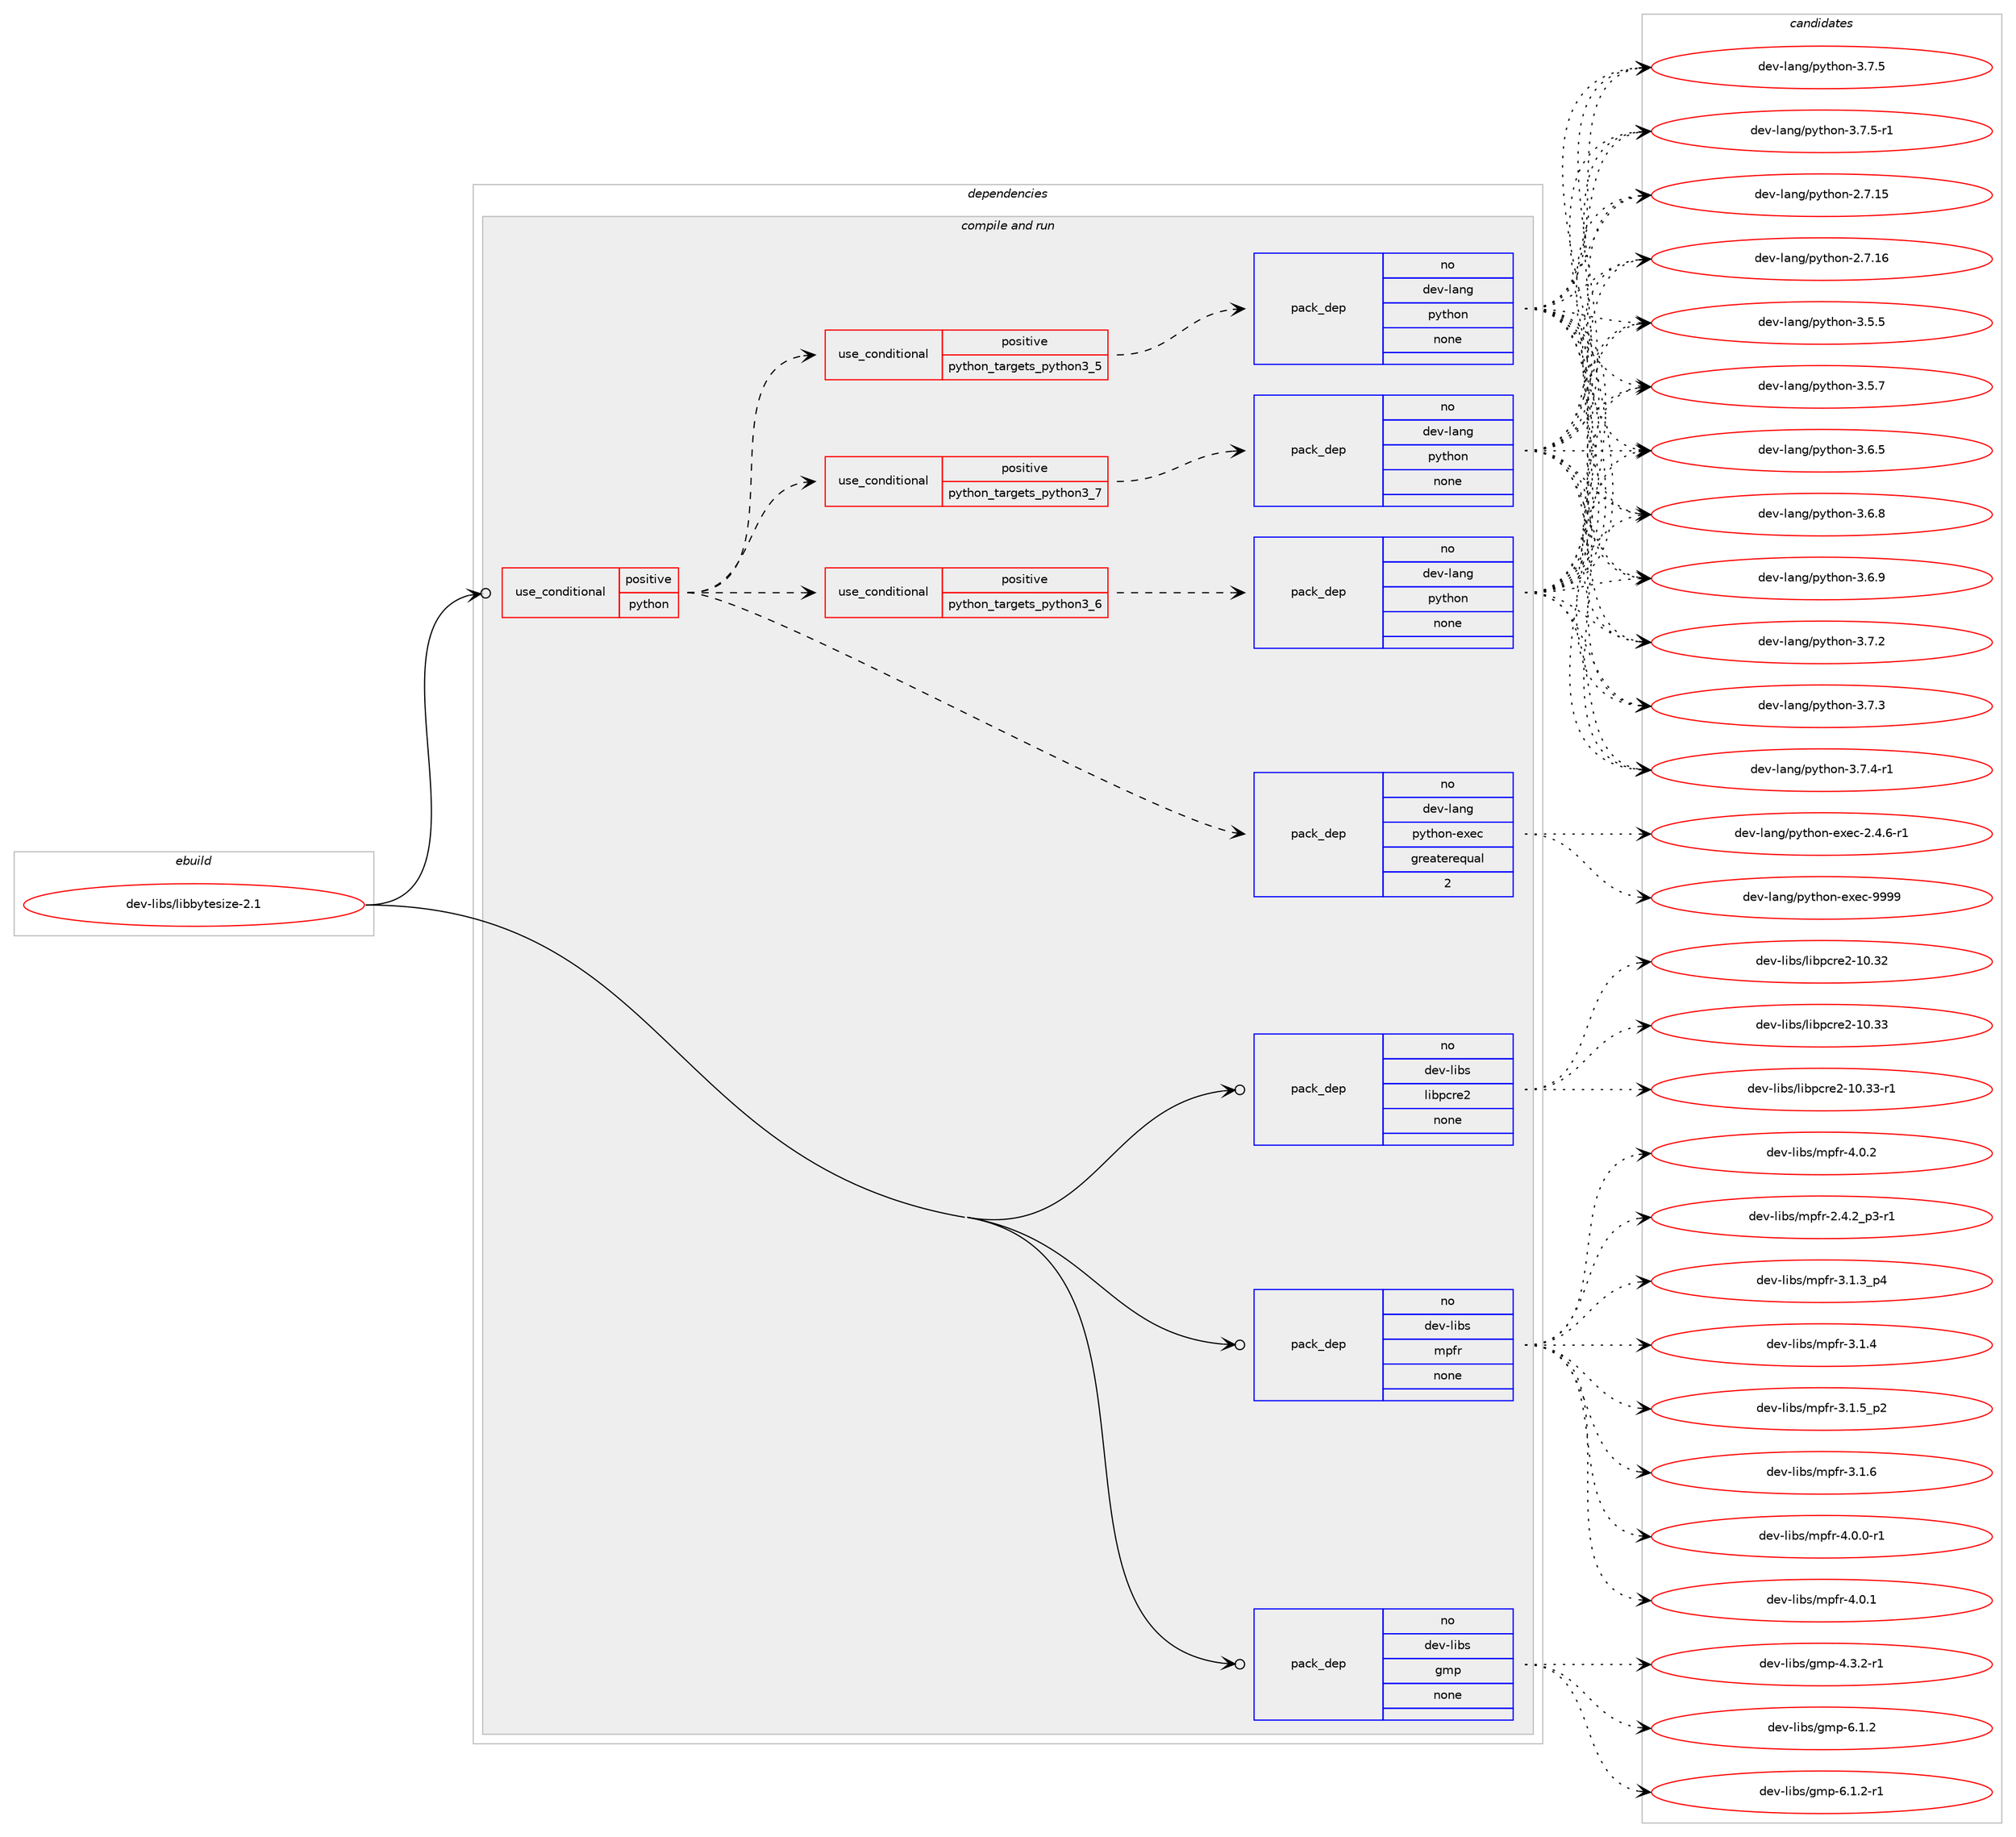 digraph prolog {

# *************
# Graph options
# *************

newrank=true;
concentrate=true;
compound=true;
graph [rankdir=LR,fontname=Helvetica,fontsize=10,ranksep=1.5];#, ranksep=2.5, nodesep=0.2];
edge  [arrowhead=vee];
node  [fontname=Helvetica,fontsize=10];

# **********
# The ebuild
# **********

subgraph cluster_leftcol {
color=gray;
rank=same;
label=<<i>ebuild</i>>;
id [label="dev-libs/libbytesize-2.1", color=red, width=4, href="../dev-libs/libbytesize-2.1.svg"];
}

# ****************
# The dependencies
# ****************

subgraph cluster_midcol {
color=gray;
label=<<i>dependencies</i>>;
subgraph cluster_compile {
fillcolor="#eeeeee";
style=filled;
label=<<i>compile</i>>;
}
subgraph cluster_compileandrun {
fillcolor="#eeeeee";
style=filled;
label=<<i>compile and run</i>>;
subgraph cond131573 {
dependency564834 [label=<<TABLE BORDER="0" CELLBORDER="1" CELLSPACING="0" CELLPADDING="4"><TR><TD ROWSPAN="3" CELLPADDING="10">use_conditional</TD></TR><TR><TD>positive</TD></TR><TR><TD>python</TD></TR></TABLE>>, shape=none, color=red];
subgraph cond131574 {
dependency564835 [label=<<TABLE BORDER="0" CELLBORDER="1" CELLSPACING="0" CELLPADDING="4"><TR><TD ROWSPAN="3" CELLPADDING="10">use_conditional</TD></TR><TR><TD>positive</TD></TR><TR><TD>python_targets_python3_5</TD></TR></TABLE>>, shape=none, color=red];
subgraph pack421825 {
dependency564836 [label=<<TABLE BORDER="0" CELLBORDER="1" CELLSPACING="0" CELLPADDING="4" WIDTH="220"><TR><TD ROWSPAN="6" CELLPADDING="30">pack_dep</TD></TR><TR><TD WIDTH="110">no</TD></TR><TR><TD>dev-lang</TD></TR><TR><TD>python</TD></TR><TR><TD>none</TD></TR><TR><TD></TD></TR></TABLE>>, shape=none, color=blue];
}
dependency564835:e -> dependency564836:w [weight=20,style="dashed",arrowhead="vee"];
}
dependency564834:e -> dependency564835:w [weight=20,style="dashed",arrowhead="vee"];
subgraph cond131575 {
dependency564837 [label=<<TABLE BORDER="0" CELLBORDER="1" CELLSPACING="0" CELLPADDING="4"><TR><TD ROWSPAN="3" CELLPADDING="10">use_conditional</TD></TR><TR><TD>positive</TD></TR><TR><TD>python_targets_python3_6</TD></TR></TABLE>>, shape=none, color=red];
subgraph pack421826 {
dependency564838 [label=<<TABLE BORDER="0" CELLBORDER="1" CELLSPACING="0" CELLPADDING="4" WIDTH="220"><TR><TD ROWSPAN="6" CELLPADDING="30">pack_dep</TD></TR><TR><TD WIDTH="110">no</TD></TR><TR><TD>dev-lang</TD></TR><TR><TD>python</TD></TR><TR><TD>none</TD></TR><TR><TD></TD></TR></TABLE>>, shape=none, color=blue];
}
dependency564837:e -> dependency564838:w [weight=20,style="dashed",arrowhead="vee"];
}
dependency564834:e -> dependency564837:w [weight=20,style="dashed",arrowhead="vee"];
subgraph cond131576 {
dependency564839 [label=<<TABLE BORDER="0" CELLBORDER="1" CELLSPACING="0" CELLPADDING="4"><TR><TD ROWSPAN="3" CELLPADDING="10">use_conditional</TD></TR><TR><TD>positive</TD></TR><TR><TD>python_targets_python3_7</TD></TR></TABLE>>, shape=none, color=red];
subgraph pack421827 {
dependency564840 [label=<<TABLE BORDER="0" CELLBORDER="1" CELLSPACING="0" CELLPADDING="4" WIDTH="220"><TR><TD ROWSPAN="6" CELLPADDING="30">pack_dep</TD></TR><TR><TD WIDTH="110">no</TD></TR><TR><TD>dev-lang</TD></TR><TR><TD>python</TD></TR><TR><TD>none</TD></TR><TR><TD></TD></TR></TABLE>>, shape=none, color=blue];
}
dependency564839:e -> dependency564840:w [weight=20,style="dashed",arrowhead="vee"];
}
dependency564834:e -> dependency564839:w [weight=20,style="dashed",arrowhead="vee"];
subgraph pack421828 {
dependency564841 [label=<<TABLE BORDER="0" CELLBORDER="1" CELLSPACING="0" CELLPADDING="4" WIDTH="220"><TR><TD ROWSPAN="6" CELLPADDING="30">pack_dep</TD></TR><TR><TD WIDTH="110">no</TD></TR><TR><TD>dev-lang</TD></TR><TR><TD>python-exec</TD></TR><TR><TD>greaterequal</TD></TR><TR><TD>2</TD></TR></TABLE>>, shape=none, color=blue];
}
dependency564834:e -> dependency564841:w [weight=20,style="dashed",arrowhead="vee"];
}
id:e -> dependency564834:w [weight=20,style="solid",arrowhead="odotvee"];
subgraph pack421829 {
dependency564842 [label=<<TABLE BORDER="0" CELLBORDER="1" CELLSPACING="0" CELLPADDING="4" WIDTH="220"><TR><TD ROWSPAN="6" CELLPADDING="30">pack_dep</TD></TR><TR><TD WIDTH="110">no</TD></TR><TR><TD>dev-libs</TD></TR><TR><TD>gmp</TD></TR><TR><TD>none</TD></TR><TR><TD></TD></TR></TABLE>>, shape=none, color=blue];
}
id:e -> dependency564842:w [weight=20,style="solid",arrowhead="odotvee"];
subgraph pack421830 {
dependency564843 [label=<<TABLE BORDER="0" CELLBORDER="1" CELLSPACING="0" CELLPADDING="4" WIDTH="220"><TR><TD ROWSPAN="6" CELLPADDING="30">pack_dep</TD></TR><TR><TD WIDTH="110">no</TD></TR><TR><TD>dev-libs</TD></TR><TR><TD>libpcre2</TD></TR><TR><TD>none</TD></TR><TR><TD></TD></TR></TABLE>>, shape=none, color=blue];
}
id:e -> dependency564843:w [weight=20,style="solid",arrowhead="odotvee"];
subgraph pack421831 {
dependency564844 [label=<<TABLE BORDER="0" CELLBORDER="1" CELLSPACING="0" CELLPADDING="4" WIDTH="220"><TR><TD ROWSPAN="6" CELLPADDING="30">pack_dep</TD></TR><TR><TD WIDTH="110">no</TD></TR><TR><TD>dev-libs</TD></TR><TR><TD>mpfr</TD></TR><TR><TD>none</TD></TR><TR><TD></TD></TR></TABLE>>, shape=none, color=blue];
}
id:e -> dependency564844:w [weight=20,style="solid",arrowhead="odotvee"];
}
subgraph cluster_run {
fillcolor="#eeeeee";
style=filled;
label=<<i>run</i>>;
}
}

# **************
# The candidates
# **************

subgraph cluster_choices {
rank=same;
color=gray;
label=<<i>candidates</i>>;

subgraph choice421825 {
color=black;
nodesep=1;
choice10010111845108971101034711212111610411111045504655464953 [label="dev-lang/python-2.7.15", color=red, width=4,href="../dev-lang/python-2.7.15.svg"];
choice10010111845108971101034711212111610411111045504655464954 [label="dev-lang/python-2.7.16", color=red, width=4,href="../dev-lang/python-2.7.16.svg"];
choice100101118451089711010347112121116104111110455146534653 [label="dev-lang/python-3.5.5", color=red, width=4,href="../dev-lang/python-3.5.5.svg"];
choice100101118451089711010347112121116104111110455146534655 [label="dev-lang/python-3.5.7", color=red, width=4,href="../dev-lang/python-3.5.7.svg"];
choice100101118451089711010347112121116104111110455146544653 [label="dev-lang/python-3.6.5", color=red, width=4,href="../dev-lang/python-3.6.5.svg"];
choice100101118451089711010347112121116104111110455146544656 [label="dev-lang/python-3.6.8", color=red, width=4,href="../dev-lang/python-3.6.8.svg"];
choice100101118451089711010347112121116104111110455146544657 [label="dev-lang/python-3.6.9", color=red, width=4,href="../dev-lang/python-3.6.9.svg"];
choice100101118451089711010347112121116104111110455146554650 [label="dev-lang/python-3.7.2", color=red, width=4,href="../dev-lang/python-3.7.2.svg"];
choice100101118451089711010347112121116104111110455146554651 [label="dev-lang/python-3.7.3", color=red, width=4,href="../dev-lang/python-3.7.3.svg"];
choice1001011184510897110103471121211161041111104551465546524511449 [label="dev-lang/python-3.7.4-r1", color=red, width=4,href="../dev-lang/python-3.7.4-r1.svg"];
choice100101118451089711010347112121116104111110455146554653 [label="dev-lang/python-3.7.5", color=red, width=4,href="../dev-lang/python-3.7.5.svg"];
choice1001011184510897110103471121211161041111104551465546534511449 [label="dev-lang/python-3.7.5-r1", color=red, width=4,href="../dev-lang/python-3.7.5-r1.svg"];
dependency564836:e -> choice10010111845108971101034711212111610411111045504655464953:w [style=dotted,weight="100"];
dependency564836:e -> choice10010111845108971101034711212111610411111045504655464954:w [style=dotted,weight="100"];
dependency564836:e -> choice100101118451089711010347112121116104111110455146534653:w [style=dotted,weight="100"];
dependency564836:e -> choice100101118451089711010347112121116104111110455146534655:w [style=dotted,weight="100"];
dependency564836:e -> choice100101118451089711010347112121116104111110455146544653:w [style=dotted,weight="100"];
dependency564836:e -> choice100101118451089711010347112121116104111110455146544656:w [style=dotted,weight="100"];
dependency564836:e -> choice100101118451089711010347112121116104111110455146544657:w [style=dotted,weight="100"];
dependency564836:e -> choice100101118451089711010347112121116104111110455146554650:w [style=dotted,weight="100"];
dependency564836:e -> choice100101118451089711010347112121116104111110455146554651:w [style=dotted,weight="100"];
dependency564836:e -> choice1001011184510897110103471121211161041111104551465546524511449:w [style=dotted,weight="100"];
dependency564836:e -> choice100101118451089711010347112121116104111110455146554653:w [style=dotted,weight="100"];
dependency564836:e -> choice1001011184510897110103471121211161041111104551465546534511449:w [style=dotted,weight="100"];
}
subgraph choice421826 {
color=black;
nodesep=1;
choice10010111845108971101034711212111610411111045504655464953 [label="dev-lang/python-2.7.15", color=red, width=4,href="../dev-lang/python-2.7.15.svg"];
choice10010111845108971101034711212111610411111045504655464954 [label="dev-lang/python-2.7.16", color=red, width=4,href="../dev-lang/python-2.7.16.svg"];
choice100101118451089711010347112121116104111110455146534653 [label="dev-lang/python-3.5.5", color=red, width=4,href="../dev-lang/python-3.5.5.svg"];
choice100101118451089711010347112121116104111110455146534655 [label="dev-lang/python-3.5.7", color=red, width=4,href="../dev-lang/python-3.5.7.svg"];
choice100101118451089711010347112121116104111110455146544653 [label="dev-lang/python-3.6.5", color=red, width=4,href="../dev-lang/python-3.6.5.svg"];
choice100101118451089711010347112121116104111110455146544656 [label="dev-lang/python-3.6.8", color=red, width=4,href="../dev-lang/python-3.6.8.svg"];
choice100101118451089711010347112121116104111110455146544657 [label="dev-lang/python-3.6.9", color=red, width=4,href="../dev-lang/python-3.6.9.svg"];
choice100101118451089711010347112121116104111110455146554650 [label="dev-lang/python-3.7.2", color=red, width=4,href="../dev-lang/python-3.7.2.svg"];
choice100101118451089711010347112121116104111110455146554651 [label="dev-lang/python-3.7.3", color=red, width=4,href="../dev-lang/python-3.7.3.svg"];
choice1001011184510897110103471121211161041111104551465546524511449 [label="dev-lang/python-3.7.4-r1", color=red, width=4,href="../dev-lang/python-3.7.4-r1.svg"];
choice100101118451089711010347112121116104111110455146554653 [label="dev-lang/python-3.7.5", color=red, width=4,href="../dev-lang/python-3.7.5.svg"];
choice1001011184510897110103471121211161041111104551465546534511449 [label="dev-lang/python-3.7.5-r1", color=red, width=4,href="../dev-lang/python-3.7.5-r1.svg"];
dependency564838:e -> choice10010111845108971101034711212111610411111045504655464953:w [style=dotted,weight="100"];
dependency564838:e -> choice10010111845108971101034711212111610411111045504655464954:w [style=dotted,weight="100"];
dependency564838:e -> choice100101118451089711010347112121116104111110455146534653:w [style=dotted,weight="100"];
dependency564838:e -> choice100101118451089711010347112121116104111110455146534655:w [style=dotted,weight="100"];
dependency564838:e -> choice100101118451089711010347112121116104111110455146544653:w [style=dotted,weight="100"];
dependency564838:e -> choice100101118451089711010347112121116104111110455146544656:w [style=dotted,weight="100"];
dependency564838:e -> choice100101118451089711010347112121116104111110455146544657:w [style=dotted,weight="100"];
dependency564838:e -> choice100101118451089711010347112121116104111110455146554650:w [style=dotted,weight="100"];
dependency564838:e -> choice100101118451089711010347112121116104111110455146554651:w [style=dotted,weight="100"];
dependency564838:e -> choice1001011184510897110103471121211161041111104551465546524511449:w [style=dotted,weight="100"];
dependency564838:e -> choice100101118451089711010347112121116104111110455146554653:w [style=dotted,weight="100"];
dependency564838:e -> choice1001011184510897110103471121211161041111104551465546534511449:w [style=dotted,weight="100"];
}
subgraph choice421827 {
color=black;
nodesep=1;
choice10010111845108971101034711212111610411111045504655464953 [label="dev-lang/python-2.7.15", color=red, width=4,href="../dev-lang/python-2.7.15.svg"];
choice10010111845108971101034711212111610411111045504655464954 [label="dev-lang/python-2.7.16", color=red, width=4,href="../dev-lang/python-2.7.16.svg"];
choice100101118451089711010347112121116104111110455146534653 [label="dev-lang/python-3.5.5", color=red, width=4,href="../dev-lang/python-3.5.5.svg"];
choice100101118451089711010347112121116104111110455146534655 [label="dev-lang/python-3.5.7", color=red, width=4,href="../dev-lang/python-3.5.7.svg"];
choice100101118451089711010347112121116104111110455146544653 [label="dev-lang/python-3.6.5", color=red, width=4,href="../dev-lang/python-3.6.5.svg"];
choice100101118451089711010347112121116104111110455146544656 [label="dev-lang/python-3.6.8", color=red, width=4,href="../dev-lang/python-3.6.8.svg"];
choice100101118451089711010347112121116104111110455146544657 [label="dev-lang/python-3.6.9", color=red, width=4,href="../dev-lang/python-3.6.9.svg"];
choice100101118451089711010347112121116104111110455146554650 [label="dev-lang/python-3.7.2", color=red, width=4,href="../dev-lang/python-3.7.2.svg"];
choice100101118451089711010347112121116104111110455146554651 [label="dev-lang/python-3.7.3", color=red, width=4,href="../dev-lang/python-3.7.3.svg"];
choice1001011184510897110103471121211161041111104551465546524511449 [label="dev-lang/python-3.7.4-r1", color=red, width=4,href="../dev-lang/python-3.7.4-r1.svg"];
choice100101118451089711010347112121116104111110455146554653 [label="dev-lang/python-3.7.5", color=red, width=4,href="../dev-lang/python-3.7.5.svg"];
choice1001011184510897110103471121211161041111104551465546534511449 [label="dev-lang/python-3.7.5-r1", color=red, width=4,href="../dev-lang/python-3.7.5-r1.svg"];
dependency564840:e -> choice10010111845108971101034711212111610411111045504655464953:w [style=dotted,weight="100"];
dependency564840:e -> choice10010111845108971101034711212111610411111045504655464954:w [style=dotted,weight="100"];
dependency564840:e -> choice100101118451089711010347112121116104111110455146534653:w [style=dotted,weight="100"];
dependency564840:e -> choice100101118451089711010347112121116104111110455146534655:w [style=dotted,weight="100"];
dependency564840:e -> choice100101118451089711010347112121116104111110455146544653:w [style=dotted,weight="100"];
dependency564840:e -> choice100101118451089711010347112121116104111110455146544656:w [style=dotted,weight="100"];
dependency564840:e -> choice100101118451089711010347112121116104111110455146544657:w [style=dotted,weight="100"];
dependency564840:e -> choice100101118451089711010347112121116104111110455146554650:w [style=dotted,weight="100"];
dependency564840:e -> choice100101118451089711010347112121116104111110455146554651:w [style=dotted,weight="100"];
dependency564840:e -> choice1001011184510897110103471121211161041111104551465546524511449:w [style=dotted,weight="100"];
dependency564840:e -> choice100101118451089711010347112121116104111110455146554653:w [style=dotted,weight="100"];
dependency564840:e -> choice1001011184510897110103471121211161041111104551465546534511449:w [style=dotted,weight="100"];
}
subgraph choice421828 {
color=black;
nodesep=1;
choice10010111845108971101034711212111610411111045101120101994550465246544511449 [label="dev-lang/python-exec-2.4.6-r1", color=red, width=4,href="../dev-lang/python-exec-2.4.6-r1.svg"];
choice10010111845108971101034711212111610411111045101120101994557575757 [label="dev-lang/python-exec-9999", color=red, width=4,href="../dev-lang/python-exec-9999.svg"];
dependency564841:e -> choice10010111845108971101034711212111610411111045101120101994550465246544511449:w [style=dotted,weight="100"];
dependency564841:e -> choice10010111845108971101034711212111610411111045101120101994557575757:w [style=dotted,weight="100"];
}
subgraph choice421829 {
color=black;
nodesep=1;
choice1001011184510810598115471031091124552465146504511449 [label="dev-libs/gmp-4.3.2-r1", color=red, width=4,href="../dev-libs/gmp-4.3.2-r1.svg"];
choice100101118451081059811547103109112455446494650 [label="dev-libs/gmp-6.1.2", color=red, width=4,href="../dev-libs/gmp-6.1.2.svg"];
choice1001011184510810598115471031091124554464946504511449 [label="dev-libs/gmp-6.1.2-r1", color=red, width=4,href="../dev-libs/gmp-6.1.2-r1.svg"];
dependency564842:e -> choice1001011184510810598115471031091124552465146504511449:w [style=dotted,weight="100"];
dependency564842:e -> choice100101118451081059811547103109112455446494650:w [style=dotted,weight="100"];
dependency564842:e -> choice1001011184510810598115471031091124554464946504511449:w [style=dotted,weight="100"];
}
subgraph choice421830 {
color=black;
nodesep=1;
choice100101118451081059811547108105981129911410150454948465150 [label="dev-libs/libpcre2-10.32", color=red, width=4,href="../dev-libs/libpcre2-10.32.svg"];
choice100101118451081059811547108105981129911410150454948465151 [label="dev-libs/libpcre2-10.33", color=red, width=4,href="../dev-libs/libpcre2-10.33.svg"];
choice1001011184510810598115471081059811299114101504549484651514511449 [label="dev-libs/libpcre2-10.33-r1", color=red, width=4,href="../dev-libs/libpcre2-10.33-r1.svg"];
dependency564843:e -> choice100101118451081059811547108105981129911410150454948465150:w [style=dotted,weight="100"];
dependency564843:e -> choice100101118451081059811547108105981129911410150454948465151:w [style=dotted,weight="100"];
dependency564843:e -> choice1001011184510810598115471081059811299114101504549484651514511449:w [style=dotted,weight="100"];
}
subgraph choice421831 {
color=black;
nodesep=1;
choice10010111845108105981154710911210211445504652465095112514511449 [label="dev-libs/mpfr-2.4.2_p3-r1", color=red, width=4,href="../dev-libs/mpfr-2.4.2_p3-r1.svg"];
choice1001011184510810598115471091121021144551464946519511252 [label="dev-libs/mpfr-3.1.3_p4", color=red, width=4,href="../dev-libs/mpfr-3.1.3_p4.svg"];
choice100101118451081059811547109112102114455146494652 [label="dev-libs/mpfr-3.1.4", color=red, width=4,href="../dev-libs/mpfr-3.1.4.svg"];
choice1001011184510810598115471091121021144551464946539511250 [label="dev-libs/mpfr-3.1.5_p2", color=red, width=4,href="../dev-libs/mpfr-3.1.5_p2.svg"];
choice100101118451081059811547109112102114455146494654 [label="dev-libs/mpfr-3.1.6", color=red, width=4,href="../dev-libs/mpfr-3.1.6.svg"];
choice1001011184510810598115471091121021144552464846484511449 [label="dev-libs/mpfr-4.0.0-r1", color=red, width=4,href="../dev-libs/mpfr-4.0.0-r1.svg"];
choice100101118451081059811547109112102114455246484649 [label="dev-libs/mpfr-4.0.1", color=red, width=4,href="../dev-libs/mpfr-4.0.1.svg"];
choice100101118451081059811547109112102114455246484650 [label="dev-libs/mpfr-4.0.2", color=red, width=4,href="../dev-libs/mpfr-4.0.2.svg"];
dependency564844:e -> choice10010111845108105981154710911210211445504652465095112514511449:w [style=dotted,weight="100"];
dependency564844:e -> choice1001011184510810598115471091121021144551464946519511252:w [style=dotted,weight="100"];
dependency564844:e -> choice100101118451081059811547109112102114455146494652:w [style=dotted,weight="100"];
dependency564844:e -> choice1001011184510810598115471091121021144551464946539511250:w [style=dotted,weight="100"];
dependency564844:e -> choice100101118451081059811547109112102114455146494654:w [style=dotted,weight="100"];
dependency564844:e -> choice1001011184510810598115471091121021144552464846484511449:w [style=dotted,weight="100"];
dependency564844:e -> choice100101118451081059811547109112102114455246484649:w [style=dotted,weight="100"];
dependency564844:e -> choice100101118451081059811547109112102114455246484650:w [style=dotted,weight="100"];
}
}

}
